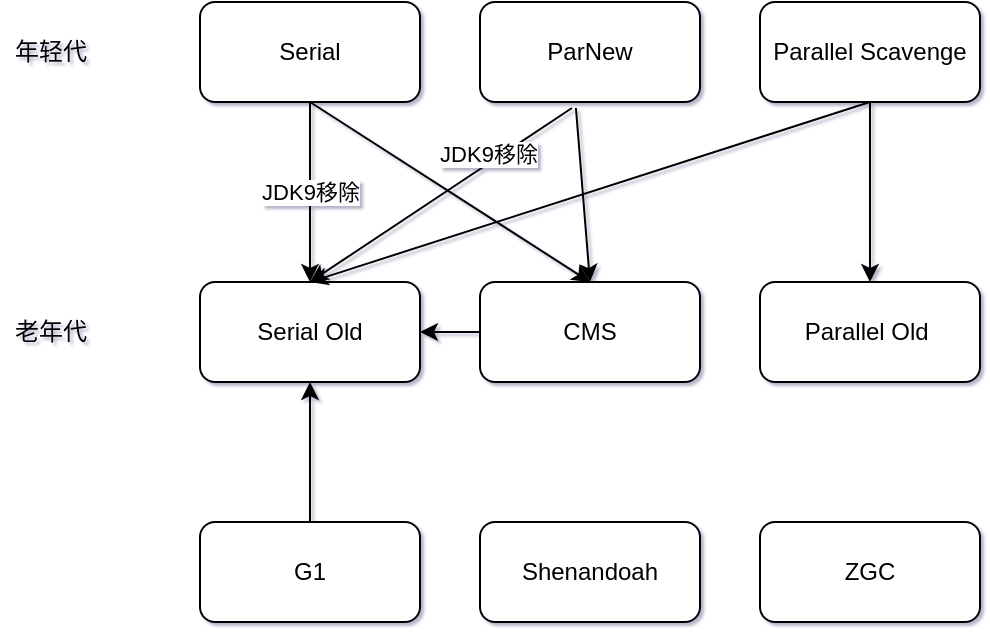 <mxfile version="16.5.2" type="github">
  <diagram id="LjJNy1KhyaF-_5ZMsWzb" name="Page-1">
    <mxGraphModel dx="946" dy="515" grid="1" gridSize="10" guides="1" tooltips="1" connect="1" arrows="1" fold="1" page="1" pageScale="1" pageWidth="827" pageHeight="1169" background="none" math="0" shadow="1">
      <root>
        <mxCell id="0" />
        <mxCell id="1" parent="0" />
        <mxCell id="wQMxx00EwE0wNeBoWAGE-13" value="JDK9移除" style="edgeStyle=orthogonalEdgeStyle;rounded=1;orthogonalLoop=1;jettySize=auto;html=1;exitX=0.5;exitY=1;exitDx=0;exitDy=0;" edge="1" parent="1" source="wQMxx00EwE0wNeBoWAGE-1" target="wQMxx00EwE0wNeBoWAGE-5">
          <mxGeometry relative="1" as="geometry" />
        </mxCell>
        <mxCell id="wQMxx00EwE0wNeBoWAGE-1" value="Serial" style="rounded=1;whiteSpace=wrap;html=1;" vertex="1" parent="1">
          <mxGeometry x="210" y="100" width="110" height="50" as="geometry" />
        </mxCell>
        <mxCell id="wQMxx00EwE0wNeBoWAGE-2" value="ParNew" style="rounded=1;whiteSpace=wrap;html=1;" vertex="1" parent="1">
          <mxGeometry x="350" y="100" width="110" height="50" as="geometry" />
        </mxCell>
        <mxCell id="wQMxx00EwE0wNeBoWAGE-3" value="Parallel Scavenge" style="rounded=1;whiteSpace=wrap;html=1;" vertex="1" parent="1">
          <mxGeometry x="490" y="100" width="110" height="50" as="geometry" />
        </mxCell>
        <mxCell id="wQMxx00EwE0wNeBoWAGE-4" value="Parallel Old&amp;nbsp;" style="rounded=1;whiteSpace=wrap;html=1;" vertex="1" parent="1">
          <mxGeometry x="490" y="240" width="110" height="50" as="geometry" />
        </mxCell>
        <mxCell id="wQMxx00EwE0wNeBoWAGE-5" value="Serial Old" style="rounded=1;whiteSpace=wrap;html=1;" vertex="1" parent="1">
          <mxGeometry x="210" y="240" width="110" height="50" as="geometry" />
        </mxCell>
        <mxCell id="wQMxx00EwE0wNeBoWAGE-6" value="CMS" style="rounded=1;whiteSpace=wrap;html=1;" vertex="1" parent="1">
          <mxGeometry x="350" y="240" width="110" height="50" as="geometry" />
        </mxCell>
        <mxCell id="wQMxx00EwE0wNeBoWAGE-7" value="年轻代" style="text;html=1;align=center;verticalAlign=middle;resizable=0;points=[];autosize=1;strokeColor=none;fillColor=none;" vertex="1" parent="1">
          <mxGeometry x="110" y="115" width="50" height="20" as="geometry" />
        </mxCell>
        <mxCell id="wQMxx00EwE0wNeBoWAGE-8" value="老年代" style="text;html=1;align=center;verticalAlign=middle;resizable=0;points=[];autosize=1;strokeColor=none;fillColor=none;" vertex="1" parent="1">
          <mxGeometry x="110" y="255" width="50" height="20" as="geometry" />
        </mxCell>
        <mxCell id="wQMxx00EwE0wNeBoWAGE-9" value="G1" style="rounded=1;whiteSpace=wrap;html=1;" vertex="1" parent="1">
          <mxGeometry x="210" y="360" width="110" height="50" as="geometry" />
        </mxCell>
        <mxCell id="wQMxx00EwE0wNeBoWAGE-10" value="Shenandoah" style="rounded=1;whiteSpace=wrap;html=1;" vertex="1" parent="1">
          <mxGeometry x="350" y="360" width="110" height="50" as="geometry" />
        </mxCell>
        <mxCell id="wQMxx00EwE0wNeBoWAGE-11" value="ZGC" style="rounded=1;whiteSpace=wrap;html=1;" vertex="1" parent="1">
          <mxGeometry x="490" y="360" width="110" height="50" as="geometry" />
        </mxCell>
        <mxCell id="wQMxx00EwE0wNeBoWAGE-20" value="" style="endArrow=classic;html=1;rounded=1;exitX=0.5;exitY=1;exitDx=0;exitDy=0;entryX=0.5;entryY=0;entryDx=0;entryDy=0;" edge="1" parent="1" source="wQMxx00EwE0wNeBoWAGE-1" target="wQMxx00EwE0wNeBoWAGE-6">
          <mxGeometry width="50" height="50" relative="1" as="geometry">
            <mxPoint x="390" y="290" as="sourcePoint" />
            <mxPoint x="440" y="240" as="targetPoint" />
          </mxGeometry>
        </mxCell>
        <mxCell id="wQMxx00EwE0wNeBoWAGE-23" value="" style="endArrow=classic;html=1;rounded=1;exitX=0.436;exitY=1.06;exitDx=0;exitDy=0;exitPerimeter=0;entryX=0.5;entryY=0;entryDx=0;entryDy=0;" edge="1" parent="1" source="wQMxx00EwE0wNeBoWAGE-2" target="wQMxx00EwE0wNeBoWAGE-6">
          <mxGeometry width="50" height="50" relative="1" as="geometry">
            <mxPoint x="400" y="160" as="sourcePoint" />
            <mxPoint x="440" y="240" as="targetPoint" />
          </mxGeometry>
        </mxCell>
        <mxCell id="wQMxx00EwE0wNeBoWAGE-24" value="" style="endArrow=classic;html=1;rounded=1;exitX=0.418;exitY=1.06;exitDx=0;exitDy=0;exitPerimeter=0;entryX=0.5;entryY=0;entryDx=0;entryDy=0;" edge="1" parent="1" source="wQMxx00EwE0wNeBoWAGE-2" target="wQMxx00EwE0wNeBoWAGE-5">
          <mxGeometry width="50" height="50" relative="1" as="geometry">
            <mxPoint x="390" y="290" as="sourcePoint" />
            <mxPoint x="440" y="240" as="targetPoint" />
          </mxGeometry>
        </mxCell>
        <mxCell id="wQMxx00EwE0wNeBoWAGE-30" value="JDK9移除" style="edgeLabel;html=1;align=center;verticalAlign=middle;resizable=0;points=[];" vertex="1" connectable="0" parent="wQMxx00EwE0wNeBoWAGE-24">
          <mxGeometry x="-0.393" y="-4" relative="1" as="geometry">
            <mxPoint as="offset" />
          </mxGeometry>
        </mxCell>
        <mxCell id="wQMxx00EwE0wNeBoWAGE-27" value="" style="endArrow=classic;html=1;rounded=1;entryX=1;entryY=0.5;entryDx=0;entryDy=0;exitX=0;exitY=0.5;exitDx=0;exitDy=0;" edge="1" parent="1" source="wQMxx00EwE0wNeBoWAGE-6" target="wQMxx00EwE0wNeBoWAGE-5">
          <mxGeometry width="50" height="50" relative="1" as="geometry">
            <mxPoint x="390" y="290" as="sourcePoint" />
            <mxPoint x="440" y="240" as="targetPoint" />
          </mxGeometry>
        </mxCell>
        <mxCell id="wQMxx00EwE0wNeBoWAGE-28" value="" style="endArrow=classic;html=1;rounded=1;exitX=0.5;exitY=1;exitDx=0;exitDy=0;entryX=0.5;entryY=0;entryDx=0;entryDy=0;" edge="1" parent="1" source="wQMxx00EwE0wNeBoWAGE-3" target="wQMxx00EwE0wNeBoWAGE-5">
          <mxGeometry width="50" height="50" relative="1" as="geometry">
            <mxPoint x="390" y="290" as="sourcePoint" />
            <mxPoint x="440" y="240" as="targetPoint" />
          </mxGeometry>
        </mxCell>
        <mxCell id="wQMxx00EwE0wNeBoWAGE-29" value="" style="endArrow=classic;html=1;rounded=1;exitX=0.5;exitY=1;exitDx=0;exitDy=0;entryX=0.5;entryY=0;entryDx=0;entryDy=0;" edge="1" parent="1" source="wQMxx00EwE0wNeBoWAGE-3" target="wQMxx00EwE0wNeBoWAGE-4">
          <mxGeometry width="50" height="50" relative="1" as="geometry">
            <mxPoint x="390" y="290" as="sourcePoint" />
            <mxPoint x="440" y="240" as="targetPoint" />
          </mxGeometry>
        </mxCell>
        <mxCell id="wQMxx00EwE0wNeBoWAGE-31" value="" style="endArrow=classic;html=1;rounded=1;exitX=0.5;exitY=0;exitDx=0;exitDy=0;" edge="1" parent="1" source="wQMxx00EwE0wNeBoWAGE-9" target="wQMxx00EwE0wNeBoWAGE-5">
          <mxGeometry width="50" height="50" relative="1" as="geometry">
            <mxPoint x="390" y="290" as="sourcePoint" />
            <mxPoint x="440" y="240" as="targetPoint" />
          </mxGeometry>
        </mxCell>
      </root>
    </mxGraphModel>
  </diagram>
</mxfile>
